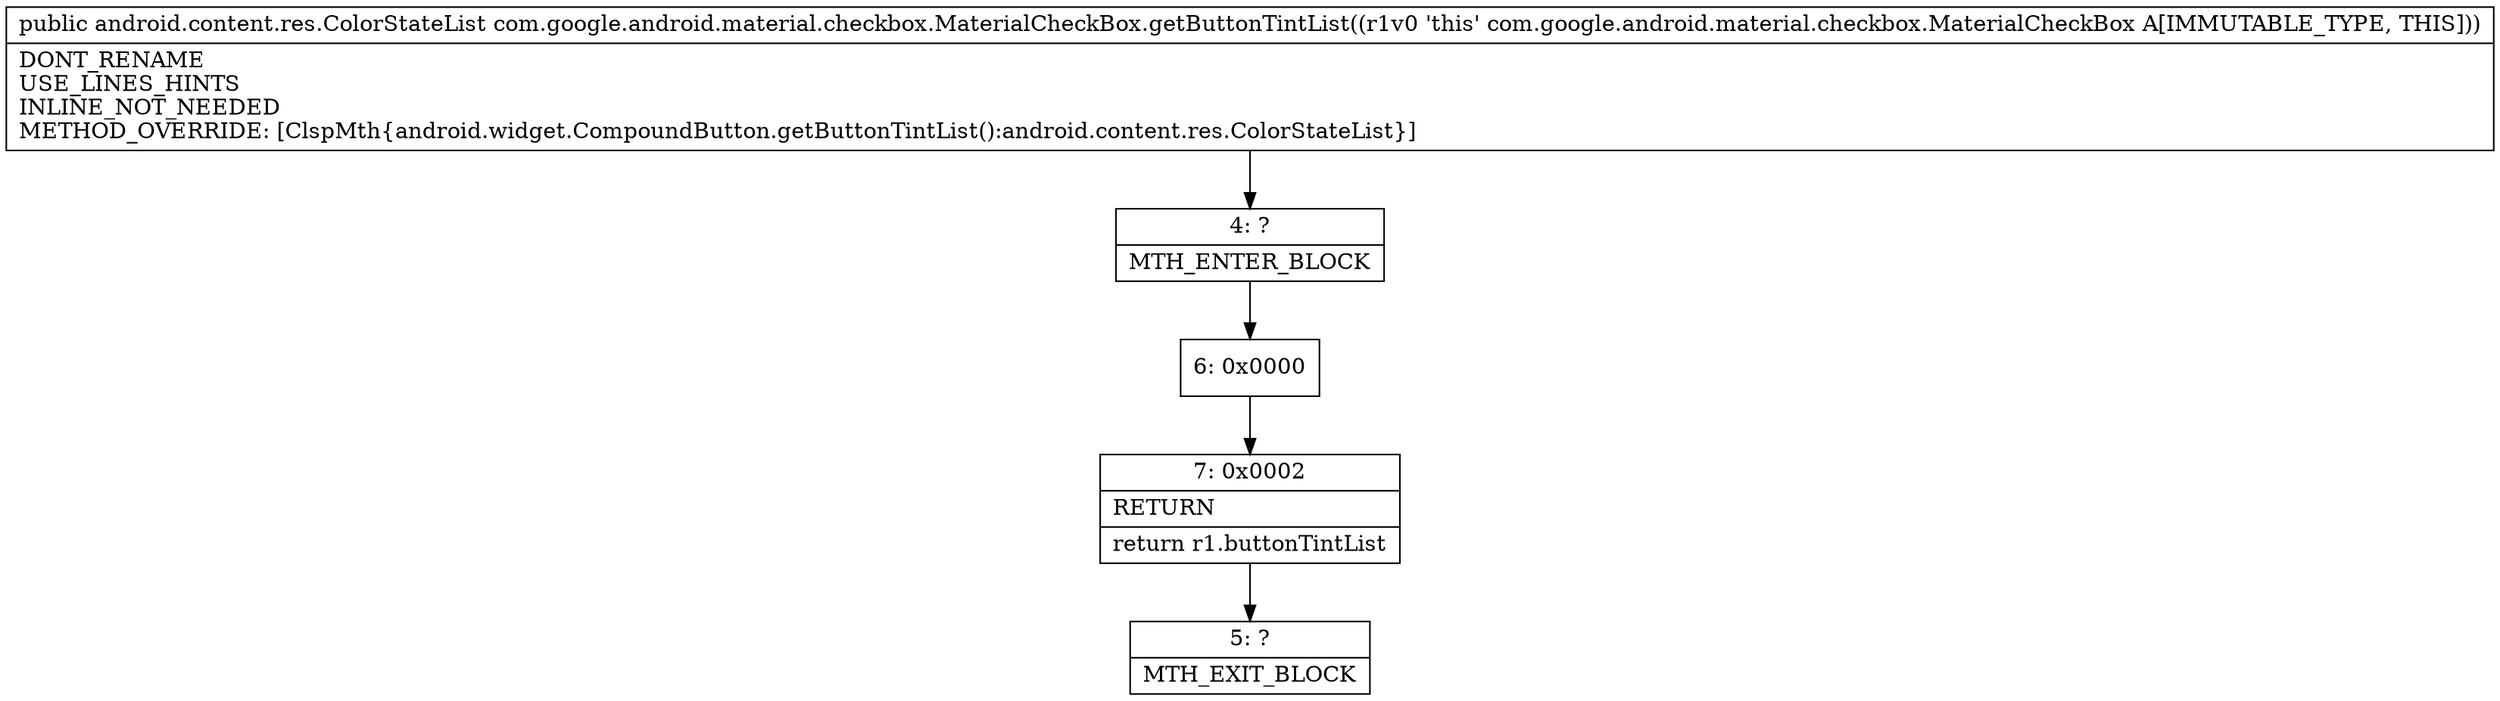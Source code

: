 digraph "CFG forcom.google.android.material.checkbox.MaterialCheckBox.getButtonTintList()Landroid\/content\/res\/ColorStateList;" {
Node_4 [shape=record,label="{4\:\ ?|MTH_ENTER_BLOCK\l}"];
Node_6 [shape=record,label="{6\:\ 0x0000}"];
Node_7 [shape=record,label="{7\:\ 0x0002|RETURN\l|return r1.buttonTintList\l}"];
Node_5 [shape=record,label="{5\:\ ?|MTH_EXIT_BLOCK\l}"];
MethodNode[shape=record,label="{public android.content.res.ColorStateList com.google.android.material.checkbox.MaterialCheckBox.getButtonTintList((r1v0 'this' com.google.android.material.checkbox.MaterialCheckBox A[IMMUTABLE_TYPE, THIS]))  | DONT_RENAME\lUSE_LINES_HINTS\lINLINE_NOT_NEEDED\lMETHOD_OVERRIDE: [ClspMth\{android.widget.CompoundButton.getButtonTintList():android.content.res.ColorStateList\}]\l}"];
MethodNode -> Node_4;Node_4 -> Node_6;
Node_6 -> Node_7;
Node_7 -> Node_5;
}

